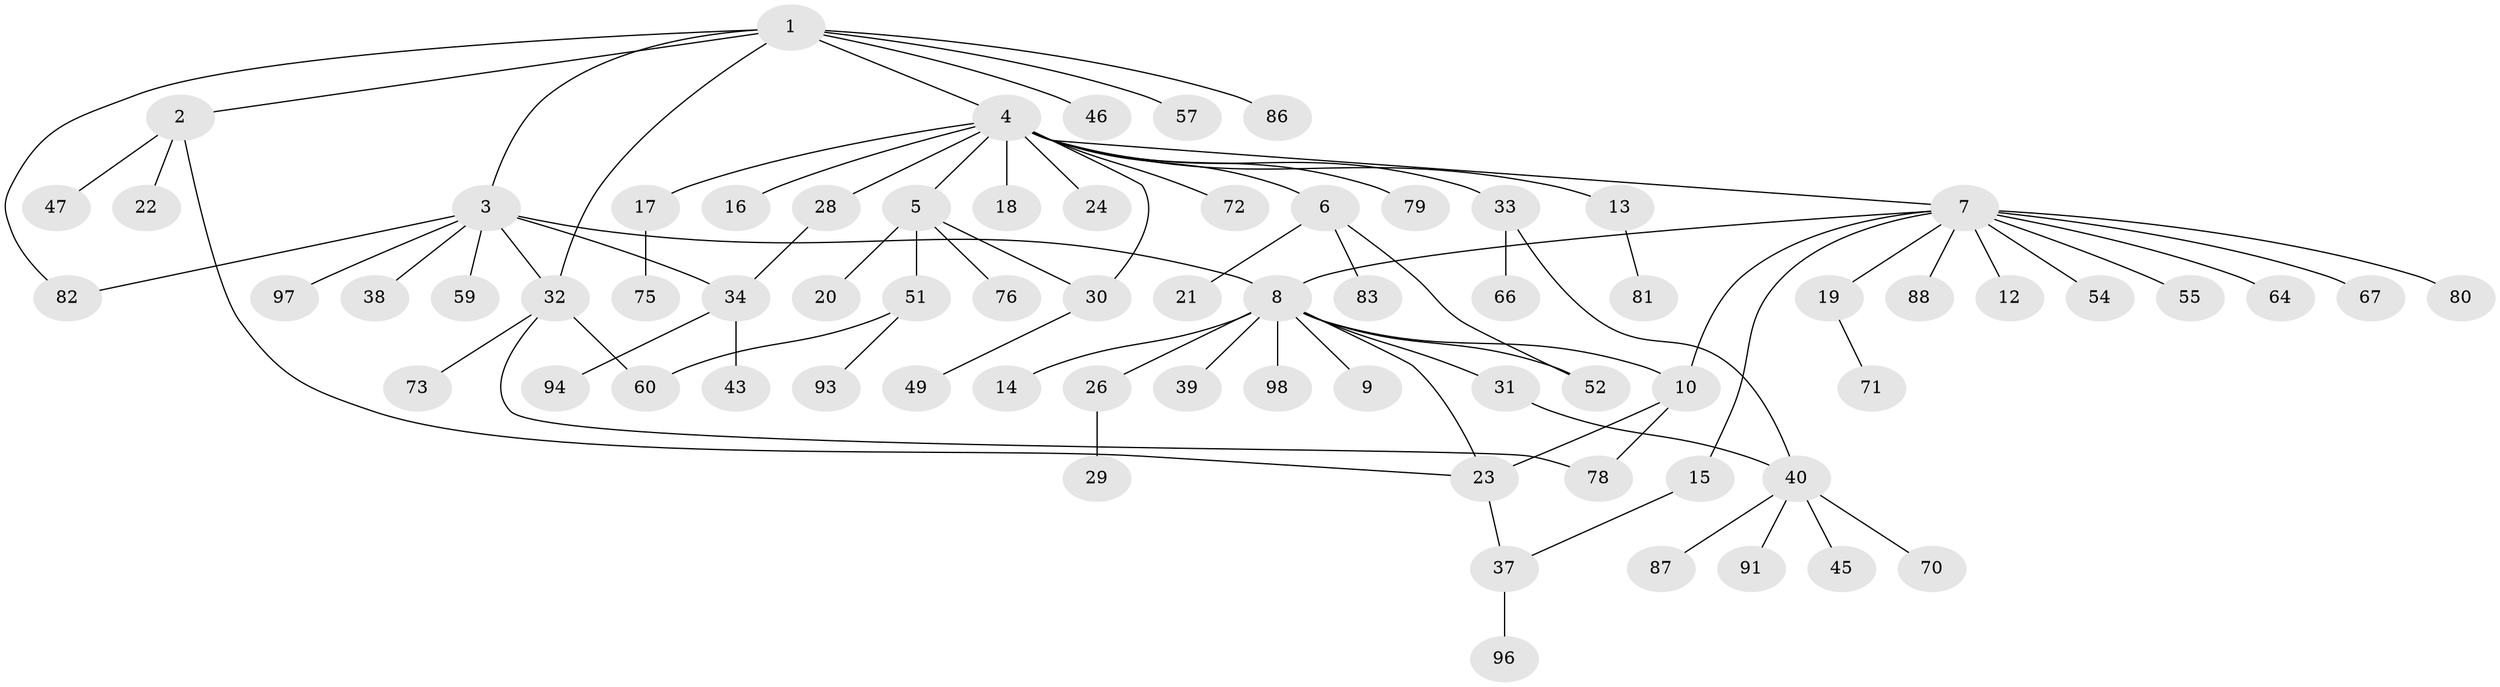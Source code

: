 // Generated by graph-tools (version 1.1) at 2025/23/03/03/25 07:23:51]
// undirected, 71 vertices, 83 edges
graph export_dot {
graph [start="1"]
  node [color=gray90,style=filled];
  1 [super="+27"];
  2 [super="+41"];
  3 [super="+25"];
  4 [super="+62"];
  5 [super="+35"];
  6 [super="+11"];
  7 [super="+50"];
  8 [super="+90"];
  9;
  10 [super="+95"];
  12;
  13 [super="+48"];
  14 [super="+58"];
  15;
  16;
  17 [super="+74"];
  18;
  19 [super="+65"];
  20 [super="+53"];
  21;
  22;
  23 [super="+56"];
  24;
  26 [super="+92"];
  28;
  29;
  30 [super="+36"];
  31;
  32 [super="+44"];
  33 [super="+85"];
  34 [super="+77"];
  37 [super="+69"];
  38;
  39 [super="+42"];
  40 [super="+84"];
  43;
  45;
  46 [super="+68"];
  47;
  49;
  51 [super="+63"];
  52;
  54;
  55 [super="+89"];
  57;
  59;
  60 [super="+61"];
  64;
  66;
  67;
  70;
  71;
  72;
  73;
  75;
  76;
  78;
  79;
  80;
  81;
  82;
  83;
  86;
  87;
  88;
  91;
  93;
  94;
  96;
  97;
  98;
  1 -- 2;
  1 -- 3;
  1 -- 4;
  1 -- 32;
  1 -- 46;
  1 -- 57;
  1 -- 86;
  1 -- 82;
  2 -- 22;
  2 -- 23;
  2 -- 47;
  3 -- 8;
  3 -- 32;
  3 -- 34;
  3 -- 38;
  3 -- 59;
  3 -- 82;
  3 -- 97;
  4 -- 5;
  4 -- 6;
  4 -- 7;
  4 -- 13;
  4 -- 16;
  4 -- 17;
  4 -- 18;
  4 -- 24;
  4 -- 28;
  4 -- 30;
  4 -- 33;
  4 -- 72;
  4 -- 79;
  5 -- 20;
  5 -- 30;
  5 -- 51;
  5 -- 76;
  6 -- 21;
  6 -- 52;
  6 -- 83;
  7 -- 8;
  7 -- 10;
  7 -- 12;
  7 -- 15;
  7 -- 19;
  7 -- 54;
  7 -- 55;
  7 -- 64;
  7 -- 67;
  7 -- 80;
  7 -- 88;
  8 -- 9;
  8 -- 10;
  8 -- 14;
  8 -- 23;
  8 -- 26;
  8 -- 31;
  8 -- 39;
  8 -- 52;
  8 -- 98;
  10 -- 78;
  10 -- 23;
  13 -- 81;
  15 -- 37;
  17 -- 75;
  19 -- 71;
  23 -- 37;
  26 -- 29;
  28 -- 34;
  30 -- 49;
  31 -- 40;
  32 -- 60;
  32 -- 73;
  32 -- 78;
  33 -- 66;
  33 -- 40;
  34 -- 43;
  34 -- 94;
  37 -- 96;
  40 -- 45;
  40 -- 70;
  40 -- 87;
  40 -- 91;
  51 -- 60;
  51 -- 93;
}
